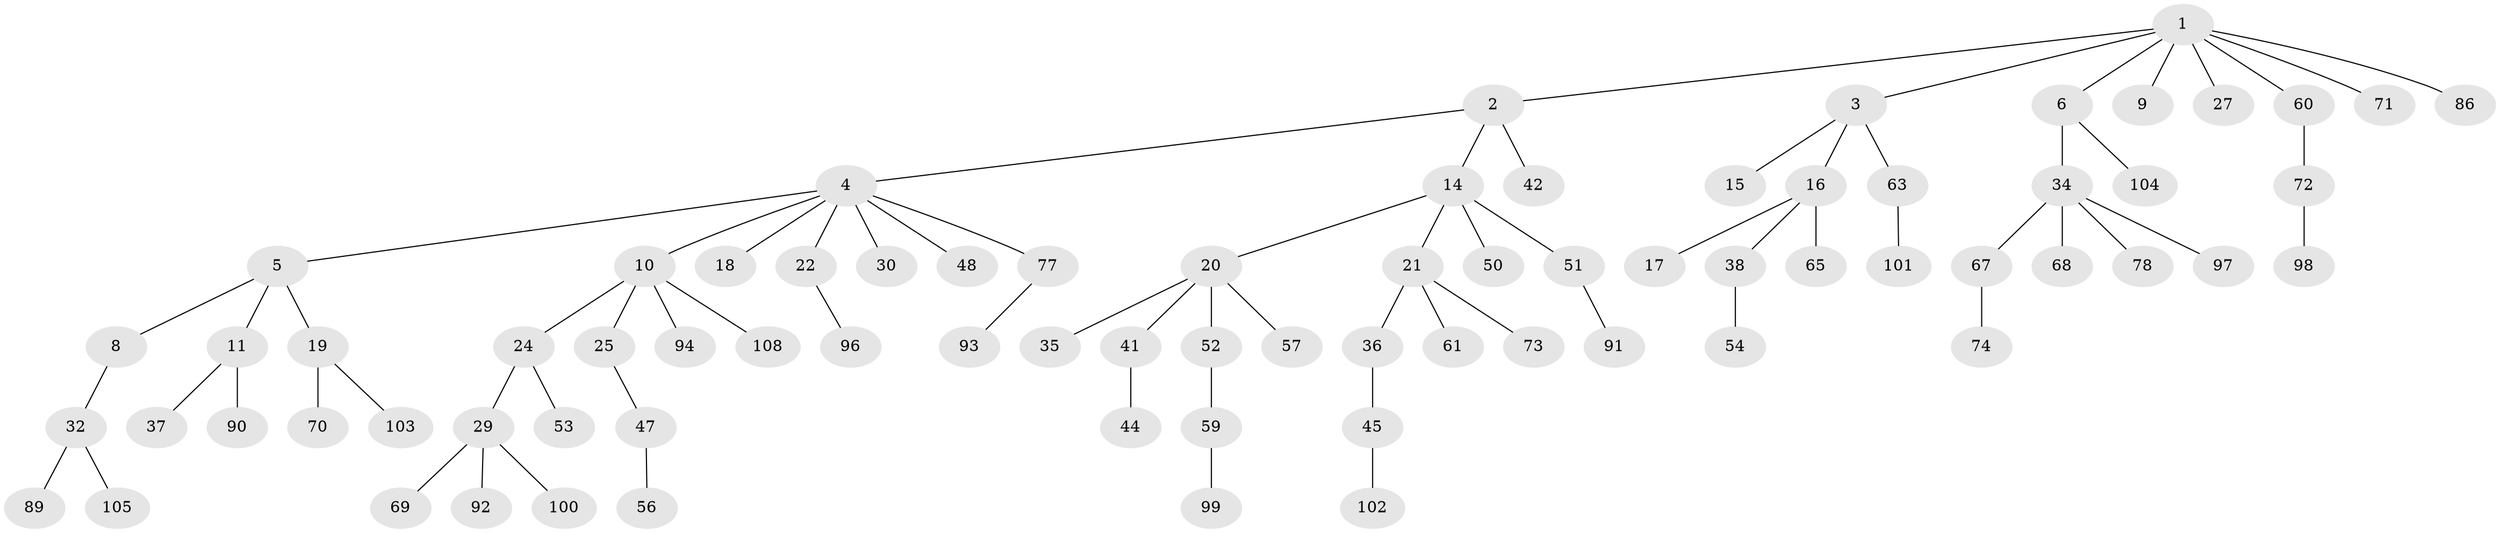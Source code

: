 // original degree distribution, {7: 0.009259259259259259, 5: 0.027777777777777776, 6: 0.018518518518518517, 4: 0.08333333333333333, 3: 0.12037037037037036, 1: 0.5092592592592593, 2: 0.23148148148148148}
// Generated by graph-tools (version 1.1) at 2025/11/02/27/25 16:11:28]
// undirected, 76 vertices, 75 edges
graph export_dot {
graph [start="1"]
  node [color=gray90,style=filled];
  1 [super="+23"];
  2 [super="+43"];
  3 [super="+12"];
  4 [super="+7"];
  5 [super="+13"];
  6 [super="+62"];
  8 [super="+39"];
  9;
  10 [super="+83"];
  11 [super="+87"];
  14 [super="+28"];
  15;
  16 [super="+26"];
  17;
  18;
  19 [super="+80"];
  20 [super="+33"];
  21 [super="+46"];
  22 [super="+88"];
  24;
  25 [super="+66"];
  27;
  29 [super="+49"];
  30 [super="+31"];
  32 [super="+40"];
  34 [super="+55"];
  35 [super="+85"];
  36;
  37;
  38 [super="+76"];
  41;
  42;
  44 [super="+64"];
  45;
  47 [super="+75"];
  48;
  50;
  51 [super="+58"];
  52;
  53;
  54 [super="+81"];
  56 [super="+82"];
  57 [super="+106"];
  59 [super="+79"];
  60 [super="+84"];
  61;
  63;
  65;
  67;
  68;
  69;
  70 [super="+95"];
  71;
  72;
  73;
  74;
  77;
  78;
  86;
  89;
  90;
  91;
  92;
  93;
  94;
  96;
  97;
  98;
  99;
  100;
  101;
  102 [super="+107"];
  103;
  104;
  105;
  108;
  1 -- 2;
  1 -- 3;
  1 -- 6;
  1 -- 9;
  1 -- 27;
  1 -- 86;
  1 -- 60;
  1 -- 71;
  2 -- 4;
  2 -- 14;
  2 -- 42;
  3 -- 15;
  3 -- 16;
  3 -- 63;
  4 -- 5;
  4 -- 10;
  4 -- 18;
  4 -- 22;
  4 -- 48;
  4 -- 77;
  4 -- 30;
  5 -- 8;
  5 -- 11;
  5 -- 19;
  6 -- 34;
  6 -- 104;
  8 -- 32;
  10 -- 24;
  10 -- 25;
  10 -- 94;
  10 -- 108;
  11 -- 37;
  11 -- 90;
  14 -- 20;
  14 -- 21;
  14 -- 50;
  14 -- 51;
  16 -- 17;
  16 -- 38;
  16 -- 65;
  19 -- 70;
  19 -- 103;
  20 -- 41;
  20 -- 57;
  20 -- 35;
  20 -- 52;
  21 -- 36;
  21 -- 61;
  21 -- 73;
  22 -- 96;
  24 -- 29;
  24 -- 53;
  25 -- 47;
  29 -- 92;
  29 -- 100;
  29 -- 69;
  32 -- 89;
  32 -- 105;
  34 -- 67;
  34 -- 97;
  34 -- 68;
  34 -- 78;
  36 -- 45;
  38 -- 54;
  41 -- 44;
  45 -- 102;
  47 -- 56;
  51 -- 91;
  52 -- 59;
  59 -- 99;
  60 -- 72;
  63 -- 101;
  67 -- 74;
  72 -- 98;
  77 -- 93;
}
